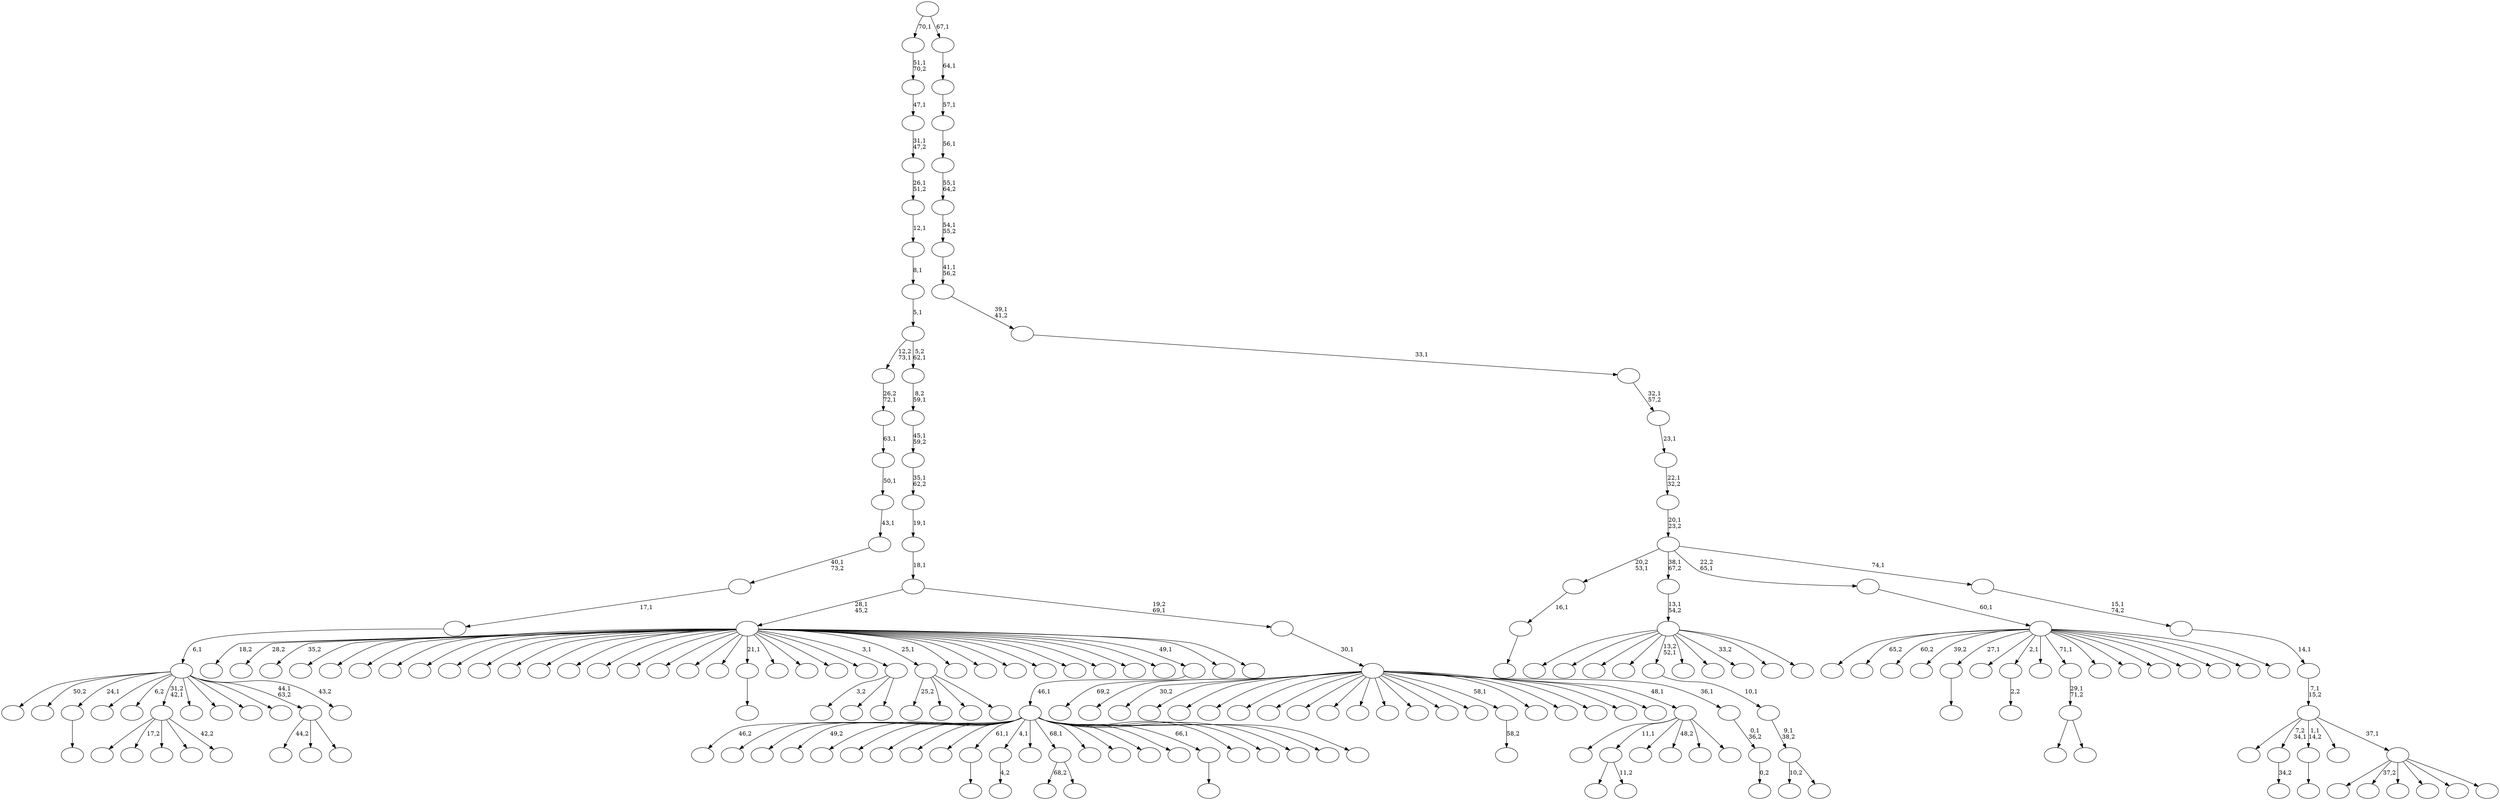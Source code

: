 digraph T {
	225 [label=""]
	224 [label=""]
	223 [label=""]
	222 [label=""]
	221 [label=""]
	220 [label=""]
	219 [label=""]
	218 [label=""]
	217 [label=""]
	216 [label=""]
	215 [label=""]
	214 [label=""]
	213 [label=""]
	212 [label=""]
	211 [label=""]
	210 [label=""]
	209 [label=""]
	208 [label=""]
	207 [label=""]
	206 [label=""]
	205 [label=""]
	204 [label=""]
	203 [label=""]
	202 [label=""]
	201 [label=""]
	200 [label=""]
	199 [label=""]
	198 [label=""]
	197 [label=""]
	196 [label=""]
	195 [label=""]
	194 [label=""]
	193 [label=""]
	192 [label=""]
	191 [label=""]
	190 [label=""]
	189 [label=""]
	188 [label=""]
	187 [label=""]
	186 [label=""]
	185 [label=""]
	184 [label=""]
	183 [label=""]
	182 [label=""]
	181 [label=""]
	180 [label=""]
	179 [label=""]
	178 [label=""]
	177 [label=""]
	176 [label=""]
	175 [label=""]
	174 [label=""]
	173 [label=""]
	172 [label=""]
	171 [label=""]
	170 [label=""]
	169 [label=""]
	168 [label=""]
	167 [label=""]
	166 [label=""]
	165 [label=""]
	164 [label=""]
	163 [label=""]
	162 [label=""]
	161 [label=""]
	160 [label=""]
	159 [label=""]
	158 [label=""]
	157 [label=""]
	156 [label=""]
	155 [label=""]
	154 [label=""]
	153 [label=""]
	152 [label=""]
	151 [label=""]
	150 [label=""]
	149 [label=""]
	148 [label=""]
	147 [label=""]
	146 [label=""]
	145 [label=""]
	144 [label=""]
	143 [label=""]
	142 [label=""]
	141 [label=""]
	140 [label=""]
	139 [label=""]
	138 [label=""]
	137 [label=""]
	136 [label=""]
	135 [label=""]
	134 [label=""]
	133 [label=""]
	132 [label=""]
	131 [label=""]
	130 [label=""]
	129 [label=""]
	128 [label=""]
	127 [label=""]
	126 [label=""]
	125 [label=""]
	124 [label=""]
	123 [label=""]
	122 [label=""]
	121 [label=""]
	120 [label=""]
	119 [label=""]
	118 [label=""]
	117 [label=""]
	116 [label=""]
	115 [label=""]
	114 [label=""]
	113 [label=""]
	112 [label=""]
	111 [label=""]
	110 [label=""]
	109 [label=""]
	108 [label=""]
	107 [label=""]
	106 [label=""]
	105 [label=""]
	104 [label=""]
	103 [label=""]
	102 [label=""]
	101 [label=""]
	100 [label=""]
	99 [label=""]
	98 [label=""]
	97 [label=""]
	96 [label=""]
	95 [label=""]
	94 [label=""]
	93 [label=""]
	92 [label=""]
	91 [label=""]
	90 [label=""]
	89 [label=""]
	88 [label=""]
	87 [label=""]
	86 [label=""]
	85 [label=""]
	84 [label=""]
	83 [label=""]
	82 [label=""]
	81 [label=""]
	80 [label=""]
	79 [label=""]
	78 [label=""]
	77 [label=""]
	76 [label=""]
	75 [label=""]
	74 [label=""]
	73 [label=""]
	72 [label=""]
	71 [label=""]
	70 [label=""]
	69 [label=""]
	68 [label=""]
	67 [label=""]
	66 [label=""]
	65 [label=""]
	64 [label=""]
	63 [label=""]
	62 [label=""]
	61 [label=""]
	60 [label=""]
	59 [label=""]
	58 [label=""]
	57 [label=""]
	56 [label=""]
	55 [label=""]
	54 [label=""]
	53 [label=""]
	52 [label=""]
	51 [label=""]
	50 [label=""]
	49 [label=""]
	48 [label=""]
	47 [label=""]
	46 [label=""]
	45 [label=""]
	44 [label=""]
	43 [label=""]
	42 [label=""]
	41 [label=""]
	40 [label=""]
	39 [label=""]
	38 [label=""]
	37 [label=""]
	36 [label=""]
	35 [label=""]
	34 [label=""]
	33 [label=""]
	32 [label=""]
	31 [label=""]
	30 [label=""]
	29 [label=""]
	28 [label=""]
	27 [label=""]
	26 [label=""]
	25 [label=""]
	24 [label=""]
	23 [label=""]
	22 [label=""]
	21 [label=""]
	20 [label=""]
	19 [label=""]
	18 [label=""]
	17 [label=""]
	16 [label=""]
	15 [label=""]
	14 [label=""]
	13 [label=""]
	12 [label=""]
	11 [label=""]
	10 [label=""]
	9 [label=""]
	8 [label=""]
	7 [label=""]
	6 [label=""]
	5 [label=""]
	4 [label=""]
	3 [label=""]
	2 [label=""]
	1 [label=""]
	0 [label=""]
	211 -> 212 [label=""]
	210 -> 211 [label="16,1"]
	181 -> 182 [label=""]
	179 -> 180 [label="34,2"]
	175 -> 176 [label=""]
	166 -> 167 [label=""]
	162 -> 163 [label="4,2"]
	160 -> 161 [label=""]
	155 -> 156 [label="2,2"]
	148 -> 222 [label=""]
	148 -> 205 [label="17,2"]
	148 -> 202 [label=""]
	148 -> 165 [label=""]
	148 -> 149 [label="42,2"]
	144 -> 174 [label="68,2"]
	144 -> 145 [label=""]
	139 -> 215 [label="10,2"]
	139 -> 140 [label=""]
	138 -> 139 [label="9,1\n38,2"]
	137 -> 138 [label="10,1"]
	129 -> 199 [label=""]
	129 -> 130 [label=""]
	128 -> 129 [label="29,1\n71,2"]
	113 -> 114 [label=""]
	108 -> 186 [label=""]
	108 -> 109 [label="11,2"]
	106 -> 107 [label="58,2"]
	99 -> 100 [label=""]
	85 -> 152 [label="3,2"]
	85 -> 127 [label=""]
	85 -> 86 [label=""]
	83 -> 197 [label="25,2"]
	83 -> 183 [label=""]
	83 -> 134 [label=""]
	83 -> 84 [label=""]
	66 -> 119 [label="44,2"]
	66 -> 81 [label=""]
	66 -> 67 [label=""]
	64 -> 224 [label=""]
	64 -> 220 [label=""]
	64 -> 159 [label=""]
	64 -> 146 [label=""]
	64 -> 137 [label="13,2\n52,1"]
	64 -> 136 [label=""]
	64 -> 126 [label=""]
	64 -> 94 [label="33,2"]
	64 -> 87 [label=""]
	64 -> 65 [label=""]
	63 -> 64 [label="13,1\n54,2"]
	58 -> 221 [label=""]
	58 -> 218 [label="65,2"]
	58 -> 214 [label="60,2"]
	58 -> 209 [label="39,2"]
	58 -> 181 [label="27,1"]
	58 -> 170 [label=""]
	58 -> 155 [label="2,1"]
	58 -> 154 [label=""]
	58 -> 128 [label="71,1"]
	58 -> 112 [label=""]
	58 -> 104 [label=""]
	58 -> 102 [label=""]
	58 -> 96 [label=""]
	58 -> 93 [label=""]
	58 -> 89 [label=""]
	58 -> 59 [label=""]
	57 -> 58 [label="60,1"]
	55 -> 204 [label=""]
	55 -> 108 [label="11,1"]
	55 -> 95 [label=""]
	55 -> 80 [label="48,2"]
	55 -> 60 [label=""]
	55 -> 56 [label=""]
	52 -> 195 [label="46,2"]
	52 -> 194 [label=""]
	52 -> 193 [label=""]
	52 -> 191 [label="49,2"]
	52 -> 189 [label=""]
	52 -> 188 [label=""]
	52 -> 187 [label=""]
	52 -> 184 [label=""]
	52 -> 172 [label=""]
	52 -> 166 [label="61,1"]
	52 -> 162 [label="4,1"]
	52 -> 150 [label=""]
	52 -> 144 [label="68,1"]
	52 -> 133 [label=""]
	52 -> 124 [label=""]
	52 -> 123 [label=""]
	52 -> 105 [label=""]
	52 -> 99 [label="66,1"]
	52 -> 98 [label=""]
	52 -> 90 [label=""]
	52 -> 69 [label=""]
	52 -> 61 [label=""]
	52 -> 53 [label=""]
	51 -> 52 [label="46,1"]
	49 -> 223 [label=""]
	49 -> 190 [label="50,2"]
	49 -> 175 [label="24,1"]
	49 -> 168 [label=""]
	49 -> 157 [label="6,2"]
	49 -> 148 [label="31,2\n42,1"]
	49 -> 142 [label=""]
	49 -> 122 [label=""]
	49 -> 110 [label=""]
	49 -> 75 [label=""]
	49 -> 66 [label="44,1\n63,2"]
	49 -> 50 [label="43,2"]
	48 -> 49 [label="6,1"]
	47 -> 48 [label="17,1"]
	46 -> 47 [label="40,1\n73,2"]
	45 -> 46 [label="43,1"]
	44 -> 45 [label="50,1"]
	43 -> 44 [label="63,1"]
	42 -> 43 [label="26,2\n72,1"]
	39 -> 225 [label="18,2"]
	39 -> 219 [label="28,2"]
	39 -> 208 [label="35,2"]
	39 -> 206 [label=""]
	39 -> 201 [label=""]
	39 -> 200 [label=""]
	39 -> 198 [label=""]
	39 -> 185 [label=""]
	39 -> 178 [label=""]
	39 -> 169 [label=""]
	39 -> 164 [label=""]
	39 -> 153 [label=""]
	39 -> 151 [label=""]
	39 -> 132 [label=""]
	39 -> 131 [label=""]
	39 -> 120 [label=""]
	39 -> 117 [label=""]
	39 -> 116 [label=""]
	39 -> 113 [label="21,1"]
	39 -> 111 [label=""]
	39 -> 103 [label=""]
	39 -> 92 [label=""]
	39 -> 91 [label=""]
	39 -> 85 [label="3,1"]
	39 -> 83 [label="25,1"]
	39 -> 82 [label=""]
	39 -> 79 [label=""]
	39 -> 77 [label=""]
	39 -> 74 [label=""]
	39 -> 73 [label=""]
	39 -> 70 [label=""]
	39 -> 62 [label=""]
	39 -> 54 [label=""]
	39 -> 51 [label="49,1"]
	39 -> 41 [label=""]
	39 -> 40 [label=""]
	37 -> 38 [label="0,2"]
	36 -> 37 [label="0,1\n36,2"]
	35 -> 216 [label="69,2"]
	35 -> 207 [label=""]
	35 -> 203 [label="30,2"]
	35 -> 196 [label=""]
	35 -> 192 [label=""]
	35 -> 177 [label=""]
	35 -> 173 [label=""]
	35 -> 171 [label=""]
	35 -> 158 [label=""]
	35 -> 147 [label=""]
	35 -> 143 [label=""]
	35 -> 141 [label=""]
	35 -> 135 [label=""]
	35 -> 125 [label=""]
	35 -> 121 [label=""]
	35 -> 106 [label="58,1"]
	35 -> 97 [label=""]
	35 -> 88 [label=""]
	35 -> 78 [label=""]
	35 -> 76 [label=""]
	35 -> 68 [label=""]
	35 -> 55 [label="48,1"]
	35 -> 36 [label="36,1"]
	34 -> 35 [label="30,1"]
	33 -> 39 [label="28,1\n45,2"]
	33 -> 34 [label="19,2\n69,1"]
	32 -> 33 [label="18,1"]
	31 -> 32 [label="19,1"]
	30 -> 31 [label="35,1\n62,2"]
	29 -> 30 [label="45,1\n59,2"]
	28 -> 29 [label="8,2\n59,1"]
	27 -> 42 [label="12,2\n73,1"]
	27 -> 28 [label="5,2\n62,1"]
	26 -> 27 [label="5,1"]
	25 -> 26 [label="8,1"]
	24 -> 25 [label="12,1"]
	23 -> 24 [label="26,1\n51,2"]
	22 -> 23 [label="31,1\n47,2"]
	21 -> 22 [label="47,1"]
	20 -> 21 [label="51,1\n70,2"]
	18 -> 213 [label=""]
	18 -> 118 [label="37,2"]
	18 -> 115 [label=""]
	18 -> 101 [label=""]
	18 -> 71 [label=""]
	18 -> 19 [label=""]
	17 -> 217 [label=""]
	17 -> 179 [label="7,2\n34,1"]
	17 -> 160 [label="1,1\n14,2"]
	17 -> 72 [label=""]
	17 -> 18 [label="37,1"]
	16 -> 17 [label="7,1\n15,2"]
	15 -> 16 [label="14,1"]
	14 -> 15 [label="15,1\n74,2"]
	13 -> 210 [label="20,2\n53,1"]
	13 -> 63 [label="38,1\n67,2"]
	13 -> 57 [label="22,2\n65,1"]
	13 -> 14 [label="74,1"]
	12 -> 13 [label="20,1\n23,2"]
	11 -> 12 [label="22,1\n32,2"]
	10 -> 11 [label="23,1"]
	9 -> 10 [label="32,1\n57,2"]
	8 -> 9 [label="33,1"]
	7 -> 8 [label="39,1\n41,2"]
	6 -> 7 [label="41,1\n56,2"]
	5 -> 6 [label="54,1\n55,2"]
	4 -> 5 [label="55,1\n64,2"]
	3 -> 4 [label="56,1"]
	2 -> 3 [label="57,1"]
	1 -> 2 [label="64,1"]
	0 -> 20 [label="70,1"]
	0 -> 1 [label="67,1"]
}
